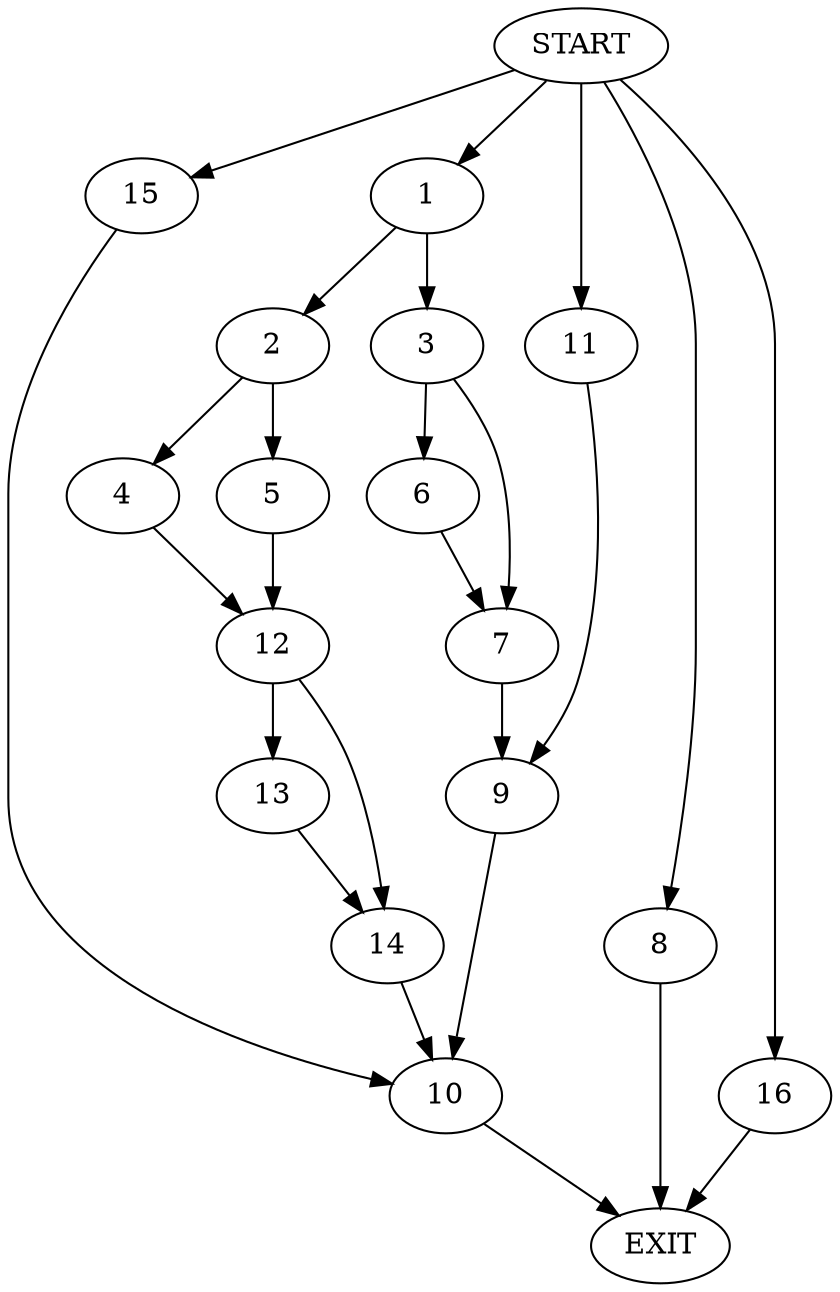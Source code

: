 digraph {
0 [label="START"]
17 [label="EXIT"]
0 -> 1
1 -> 2
1 -> 3
2 -> 4
2 -> 5
3 -> 6
3 -> 7
0 -> 8
8 -> 17
6 -> 7
7 -> 9
9 -> 10
0 -> 11
11 -> 9
10 -> 17
5 -> 12
4 -> 12
12 -> 13
12 -> 14
13 -> 14
14 -> 10
0 -> 15
15 -> 10
0 -> 16
16 -> 17
}
